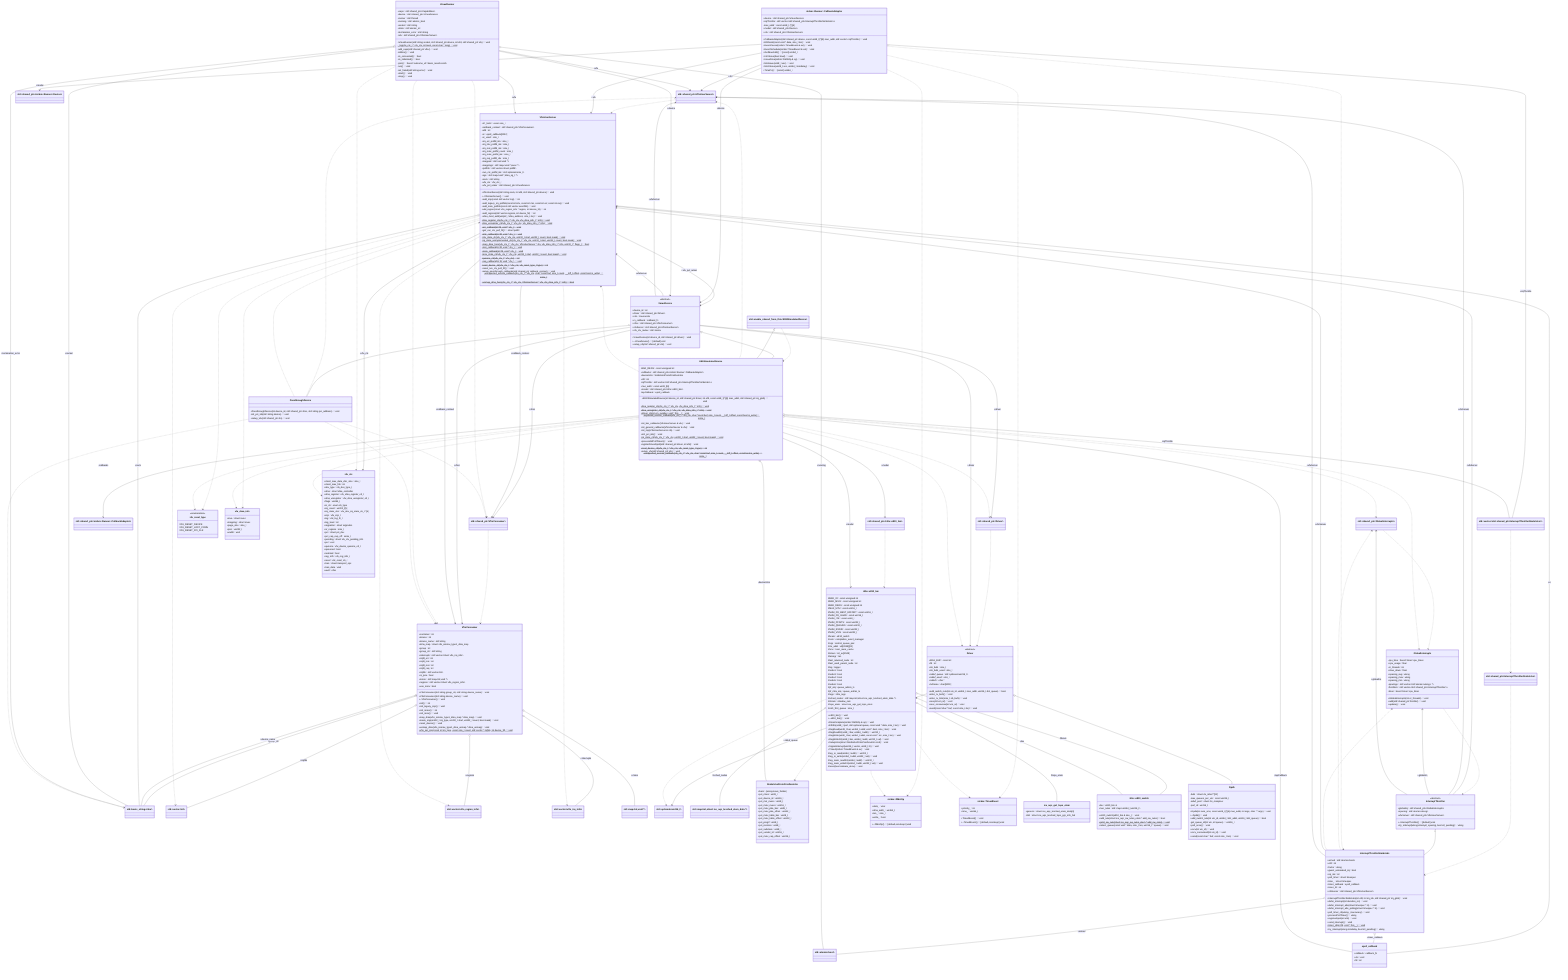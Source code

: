 classDiagram
    class C_0000159384585232022465["std::basic_string&lt;char&gt;"]
    class C_0000159384585232022465 {
    }
    class C_0001153561525776166210["std::vector&lt;int&gt;"]
    class C_0001153561525776166210 {
    }
    class C_0000817513665081818287["std::vector&lt;vfio_region_info&gt;"]
    class C_0000817513665081818287 {
    }
    class C_0001426916056678973706["std::vector&lt;vfio_irq_info&gt;"]
    class C_0001426916056678973706 {
    }
    class C_0000882888851728517853["std::map&lt;int,void *&gt;"]
    class C_0000882888851728517853 {
    }
    class C_0000537172775809735998["std::optional&lt;uint16_t&gt;"]
    class C_0000537172775809735998 {
    }
    class C_0001166363642678166101["std::shared_ptr&lt;VfioUserServer&gt;"]
    class C_0001166363642678166101 {
    }
    class C_0000502874287095223506["std::shared_ptr&lt;Driver&gt;"]
    class C_0000502874287095223506 {
    }
    class C_0001971126231936469896["std::shared_ptr&lt;VfioConsumer&gt;"]
    class C_0001971126231936469896 {
    }
    class C_0001598371225436193130["std::shared_ptr&lt;GlobalInterrupts&gt;"]
    class C_0001598371225436193130 {
    }
    class C_0000538562716212317677["std::atomic&lt;bool&gt;"]
    class C_0000538562716212317677 {
    }
    class C_0001648059833109594900["std::shared_ptr&lt;nicbm::Runner::CallbackAdaptor&gt;"]
    class C_0001648059833109594900 {
    }
    class C_0000687675254791031051["std::shared_ptr&lt;InterruptThrottlerSimbricks&gt;"]
    class C_0000687675254791031051 {
    }
    class C_0000465012928585661657["std::vector&lt;std::shared_ptr&lt;InterruptThrottlerSimbricks&gt;&gt;"]
    class C_0000465012928585661657 {
    }
    class C_0002116988694602162816["std::shared_ptr&lt;nicbm::Runner::Device&gt;"]
    class C_0002116988694602162816 {
    }
    class C_0000137788463817956023["std::map&lt;int,struct ice_aqc_txsched_elem_data *&gt;"]
    class C_0000137788463817956023 {
    }
    class C_0000839121551068282508["std::shared_ptr&lt;i40e::e810_bm&gt;"]
    class C_0000839121551068282508 {
    }
    class C_0001492703530391184707["std::enable_shared_from_this&lt;E810EmulatedDevice&gt;"]
    class C_0001492703530391184707 {
    }
    class C_0001892230395131685611["vfu_reset_type"]
    class C_0001892230395131685611 {
        <<enumeration>>
        VFU_RESET_DEVICE
        VFU_RESET_LOST_CONN
        VFU_RESET_PCI_FLR
    }
    class C_0000603863169292284121["vfu_dma_info"]
    class C_0000603863169292284121 {
        +iova : struct iovec
        +mapping : struct iovec
        +page_size : size_t
        +prot : uint32_t
        +vaddr : void *
    }
    class C_0000296937369614603999["SimbricksProtoPcieDevIntro"]
    class C_0000296937369614603999 {
        +bars : &lpar;anonymous_foobar&rpar;
        +pci_class : uint8_t
        +pci_device_id : uint16_t
        +pci_msi_nvecs : uint8_t
        +pci_msix_nvecs : uint16_t
        +pci_msix_pba_bar : uint8_t
        +pci_msix_pba_offset : uint32_t
        +pci_msix_table_bar : uint8_t
        +pci_msix_table_offset : uint32_t
        +pci_progif : uint8_t
        +pci_revision : uint8_t
        +pci_subclass : uint8_t
        +pci_vendor_id : uint16_t
        +psi_msix_cap_offset : uint16_t
    }
    class C_0000911527249059602515["epoll_callback"]
    class C_0000911527249059602515 {
        +callback : callback_fn
        +ctx : void *
        +fd : int
    }
    class C_0000718620442673026706["VfioConsumer"]
    class C_0000718620442673026706 {
        +VfioConsumer(std::string group_str, std::string device_name) : void
        +VfioConsumer(std::string device_name) : void
        +~VfioConsumer() : void
        +init() : int
        +init_legacy_irqs() : void
        +init_mmio() : int
        +init_msix() : void
        +map_dma(vfio_iommu_type1_dma_map * dma_map) : void
        +mask_irqs(uint32_t irq_type, uint32_t start, uint32_t count, bool mask) : void
        +reset_device() : void
        +unmap_dma(vfio_iommu_type1_dma_unmap * dma_unmap) : void
        +vfio_set_irqs(const int irq_type, const size_t count, std::vector<int> * irqfds, int device_fd) : void$
        +container : int
        +device : int
        +device_name : std::string
        +dma_map : struct vfio_iommu_type1_dma_map
        +group : int
        +group_str : std::string
        +interrupts : std::vector&lt;struct vfio_irq_info&gt;
        +irqfd_err : int
        +irqfd_intx : int
        +irqfd_msi : int
        +irqfd_req : int
        +irqfds : std::vector&lt;int&gt;
        +is_pcie : bool
        +mmio : std::map&lt;int,void *&gt;
        +regions : std::vector&lt;struct vfio_region_info&gt;
        +use_msix : bool
    }
    class C_0000837666778161234265["Driver"]
    class C_0000837666778161234265 {
        <<abstract>>
        +add_switch_rule(int vm_id, uint64_t mac_addr, uint16_t dst_queue) : bool
        +alloc_rx_bufs() : void
        +alloc_rx_lists(size_t nb_bufs) : void
        +recv(int vm_id) : void*
        +recv_consumed(int vm_id) : void*
        +send(const char * buf, const size_t len) : void*
        +MAX_BUF : const int
        +fd : int
        +nb_bufs : size_t
        +nb_bufs_used : size_t
        +rxBuf_queue : std::optional&lt;uint16_t&gt; *
        +rxBuf_used : size_t *
        +rxBufs : char **
        +txFrame : char[9000]
    }
    class C_0001852164528390828229["VmuxDevice"]
    class C_0001852164528390828229 {
        <<abstract>>
        +VmuxDevice(int device_id, std::shared_ptr<Driver> driver) : void
        +~VmuxDevice() : [default] void
        +setup_vfu(std::shared_ptr<VfioUserServer> vfu) : void*
        +device_id : int
        +driver : std::shared_ptr&lt;Driver&gt;
        +info : DeviceInfo
        +rx_callback : callback_fn
        +vfioc : std::shared_ptr&lt;VfioConsumer&gt;
        +vfuServer : std::shared_ptr&lt;VfioUserServer&gt;
        +vfu_ctx_mutex : std::mutex
    }
    class C_0001667427656144715961["VfioUserServer"]
    class C_0001667427656144715961 {
        +VfioUserServer(std::string sock, int efd, std::shared_ptr<VmuxDevice> device) : void
        +~VfioUserServer() : void
        +add_irqs(const std::vector<struct vfio_irq_info> irqs) : int
        +add_legacy_irq_pollfds(const int intx, const int msi, const int err, const int req) : void
        +add_msix_pollfds(const std::vector<int> eventfds) : void
        -add_region(struct vfio_region_info * region, int device_fd) : int
        +add_regions(std::vector<struct vfio_region_info> regions, int device_fd) : int
        +dma_local_addr(uintptr_t dma_address, size_t len) : void *
        -dma_register_cb(vfu_ctx_t * vfu_ctx, vfu_dma_info_t * info) : void$
        -dma_unregister_cb(vfu_ctx_t * vfu_ctx, vfu_dma_info_t * info) : void$
        +err_callback(int fd, void * vfu_) : void$
        +get_run_ctx_poll_fd() : struct pollfd *
        +intx_callback(int fd, void * vfu_) : void$
        -intx_state_cb(vfu_ctx_t * vfu_ctx, uint32_t start, uint32_t count, bool mask) : void$
        -irq_state_unimplemented_cb(vfu_ctx_t * vfu_ctx, uint32_t start, uint32_t count, bool mask) : void$
        +map_dma_here(vfu_ctx_t * vfu_ctx, VfioUserServer * vfu, vfu_dma_info_t * info, uint32_t * flags_) : bool$
        +msi_callback(int fd, void * vfu_) : void$
        +msix_callback(int fd, void * vfu_) : void$
        -msix_state_cb(vfu_ctx_t * vfu_ctx, uint32_t start, uint32_t count, bool mask) : void$
        -quiesce_cb(vfu_ctx_t * vfu_ctx) : int$
        +req_callback(int fd, void * vfu_) : void$
        -reset_device_cb(vfu_ctx_t * vfu_ctx, vfu_reset_type_t type) : int$
        +reset_run_ctx_poll_fd() : void
        +setup_passthrough_callbacks(std::shared_ptr<VfioConsumer> callback_context) : void
        -unexpected_access_callback(vfu_ctx_t * vfu_ctx, char *const buf, size_t count, __loff_t offset, const bool is_write) : ssize_t$
        +unmap_dma_here(vfu_ctx_t * vfu_ctx, VfioUserServer * vfu, vfu_dma_info_t * info) : bool$
        +IC_MAX : const size_t
        +callback_context : std::shared_ptr&lt;VfioConsumer&gt;
        +efd : int
        +ic : epoll_callback[2052]
        +ic_used : size_t
        +irq_err_pollfd_idx : size_t
        +irq_intx_pollfd_idx : size_t
        +irq_msi_pollfd_idx : size_t
        +irq_msix_pollfd_count : size_t
        +irq_msix_pollfd_idx : size_t
        +irq_req_pollfd_idx : size_t
        +mapped : std::set&lt;void *&gt;
        +mappings : std::map&lt;void *,iovec *&gt;
        +pollfds : std::vector&lt;struct pollfd&gt;
        +run_ctx_pollfd_idx : std::optional&lt;size_t&gt;
        +sgs : std::map&lt;void *,dma_sg_t *&gt;
        +sock : std::string
        +vfu_ctx : vfu_ctx_t *
        +vfu_pvt_anker : std::shared_ptr&lt;VmuxDevice&gt;
    }
    class C_0001021367579141565458["GlobalInterrupts"]
    class C_0001021367579141565458 {
        +GlobalInterrupts(int nr_threads) : void
        +add(std::shared_ptr<InterruptThrottler> throttler) : void
        +update() : void
        -cpu_time : boost::timer::cpu_times
        +cpu_usage : float
        -nr_threads : int
        +slow_down : float
        +spacing_avg : ulong
        +spacing_max : ulong
        +spacing_min : ulong
        -spacings : std::vector&lt;std::atomic&lt;ulong&gt; *&gt;
        -throttlers : std::vector&lt;std::shared_ptr&lt;InterruptThrottler&gt;&gt;
        -timer : boost::timer::cpu_timer
    }
    class C_0001772413391237938865["InterruptThrottler"]
    class C_0001772413391237938865 {
        <<abstract>>
        +~InterruptThrottler() : [default] void
        +try_interrupt(ulong interrupt_spacing, bool int_pending) : ulong*
        +globalIrq : std::shared_ptr&lt;GlobalInterrupts&gt;
        +spacing : std::atomic&lt;ulong&gt;
        +vfuServer : std::shared_ptr&lt;VfioUserServer&gt;
    }
    class C_0001353799884409950168["InterruptThrottlerSimbricks"]
    class C_0001353799884409950168 {
        +InterruptThrottlerSimbricks(int efd, int irq_idx, std::shared_ptr<GlobalInterrupts> irq_glob) : void
        +defer_interrupt(int duration_ns) : void
        +defer_interrupt_abs(struct timespec * ts) : void
        +defer_interrupt_abs_polling(struct timespec * ts) : void
        +poll_timer_cb(ulong _inaccuracy) : void
        +processPollTimer() : ulong
        +registerEpoll(int efd) : void
        +send_interrupt() : void
        +timer_cb(int fd, void * this__) : void$
        +try_interrupt(ulong mindelay, bool int_pending) : ulong
        +armed : std::atomic&lt;bool&gt;
        +efd : int
        +factor : ulong
        +guest_unmasked_irq : bool
        +irq_idx : int
        +poll_timer : struct timespec
        +time_ : struct timespec
        +timer_callback : epoll_callback
        +timer_fd : int
        +vfuServer : std::shared_ptr&lt;VfioUserServer&gt;
    }
    class C_0001878551739810376760["nicbm::DMAOp"]
    class C_0001878551739810376760 {
        +~DMAOp() : [default,constexpr] void
        +data_ : void *
        +dma_addr_ : uint64_t
        +len_ : size_t
        +write_ : bool
    }
    class C_0001920574941481658413["nicbm::TimedEvent"]
    class C_0001920574941481658413 {
        +TimedEvent() : void
        +~TimedEvent() : [default,constexpr] void
        +priority_ : int
        +time_ : uint64_t
    }
    class C_0002181626121696420323["nicbm::Runner::CallbackAdaptor"]
    class C_0002181626121696420323 {
        +CallbackAdaptor(std::shared_ptr<VmuxDevice> device, const uint8_t (*)[6] mac_addr, std::vector<std::shared_ptr<InterruptThrottlerSimbricks>> irqThrottle) : void
        +EthSend(const void * data, size_t len) : void
        +EventCancel(nicbm::TimedEvent & evt) : void
        +EventSchedule(nicbm::TimedEvent & evt) : void
        +GetMacAddr() : [const] uint64_t
        +IntXIssue(bool level) : void
        +IssueDma(nicbm::DMAOp & op) : void
        +MsiIssue(uint8_t vec) : void
        +MsiXIssue(uint8_t vec, uint64_t mindelay) : void
        +TimePs() : [const] uint64_t
        +device : std::shared_ptr&lt;VmuxDevice&gt;
        +irqThrottle : std::vector&lt;std::shared_ptr&lt;InterruptThrottlerSimbricks&gt;&gt;
        -mac_addr : const uint8_t &lpar;*&rpar;[6]
        +model : std::shared_ptr&lt;Device&gt;
        +vfu : std::shared_ptr&lt;VfioUserServer&gt;
    }
    class C_0002012808611615821688["ice_aqc_get_topo_elem"]
    class C_0002012808611615821688 {
        +generic : struct ice_aqc_txsched_elem_data[9]
        +hdr : struct ice_aqc_txsched_topo_grp_info_hdr
    }
    class C_0001686106494396747874["i40e::e810_switch"]
    class C_0001686106494396747874 {
        +e810_switch(e810_bm & dev_) : void
        +add_rule(struct ice_aqc_sw_rules_elem * add_sw_rules) : bool
        +print_sw_rule(struct ice_aqc_sw_rules_elem * add_sw_rules) : void$
        +select_queue(const void * data, size_t len, uint16_t * queue) : void
        -dev : e810_bm &
        -mac_rules : std::map&lt;uint64_t,uint16_t&gt;
    }
    class C_0000379814251055047434["i40e::e810_bm"]
    class C_0000379814251055047434 {
        +e810_bm() : void
        +~e810_bm() : void
        +DmaComplete(nicbm::DMAOp & op) : void
        +EthRx(uint8_t port, std::optional<uint16_t> queue, const void * data, size_t len) : void
        +RegRead(uint8_t bar, uint64_t addr, void * dest, size_t len) : void
        +RegRead32(uint8_t bar, uint64_t addr) : uint32_t
        +RegWrite(uint8_t bar, uint64_t addr, const void * src, size_t len) : void
        +RegWrite32(uint8_t bar, uint64_t addr, uint32_t val) : void
        +SetupIntro(struct SimbricksProtoPcieDevIntro & di) : void
        +SignalInterrupt(uint16_t vector, uint8_t itr) : void
        +Timed(nicbm::TimedEvent & ev) : void
        #reg_io_read(uint64_t addr) : uint32_t
        #reg_io_write(uint64_t addr, uint32_t val) : void
        #reg_mem_read32(uint64_t addr) : uint32_t
        #reg_mem_write32(uint64_t addr, uint32_t val) : void
        #reset(bool indicate_done) : void
        #BAR_IO : const unsigned int
        #BAR_MSIX : const unsigned int
        #BAR_REGS : const unsigned int
        #MAX_MTU : const uint16_t
        #NUM_FD_BEST_EFFORT : const uint16_t
        #NUM_FD_GUAR : const uint16_t
        #NUM_ITR : const uint8_t
        #NUM_PFINTS : const uint32_t
        #NUM_QUEUES : const uint32_t
        #NUM_RXDID : const uint32_t
        #NUM_VSIS : const uint32_t
        #bcam : e810_switch
        #cem : completion_event_manager
        #cqp : control_queue_pair
        #ctx_addr : u8[2048][22]
        #hmc : host_mem_cache
        #intevs : int_ev[2048]
        #lanmgr : lan
        #last_returned_node : int
        #last_used_parent_node : int
        #log : logger
        #node1 : bool
        #node3 : bool
        #node4 : bool
        #node5 : bool
        #node6 : bool
        #pf_atq : queue_admin_tx
        #pf_mbx_atq : queue_admin_tx
        #regs : i40e_regs
        #sched_nodes : std::map&lt;int,struct ice_aqc_txsched_elem_data *&gt;
        #shram : shadow_ram
        #topo_elem : struct ice_aqc_get_topo_elem
        #vsi0_first_queue : size_t
    }
    class C_0000791033687829459498["VmuxRunner"]
    class C_0000791033687829459498 {
        +VmuxRunner(std::string socket, std::shared_ptr<VmuxDevice> device, int efd, std::shared_ptr<VfioUserServer> vfu) : void
        -_log(vfu_ctx_t * vfu_ctx, int level, const char * msg) : void$
        -add_caps(std::shared_ptr<VfioConsumer> vfioc) : void
        -initilize() : void
        +is_connected() : bool
        +is_initialized() : bool
        +join() : boost::outcome_v2::basic_result&lt;void&gt;
        -run() : void
        -set_failed(std::string error) : void
        +start() : void
        +stop() : void
        +caps : std::shared_ptr&lt;Capabilities&gt;
        +device : std::shared_ptr&lt;VmuxDevice&gt;
        +runner : std::thread
        +running : std::atomic_bool
        +socket : std::string
        +state : std::atomic_int
        +termination_error : std::string
        +vfu : std::shared_ptr&lt;VfioUserServer&gt;
    }
    class C_0001904152156171249337["E810EmulatedDevice"]
    class C_0001904152156171249337 {
        +E810EmulatedDevice(int device_id, std::shared_ptr<Driver> driver, int efd, const uint8_t (*)[6] mac_addr, std::shared_ptr<GlobalInterrupts> irq_glob) : void
        -dma_register_cb(vfu_ctx_t * vfu_ctx, vfu_dma_info_t * info) : void$
        -dma_unregister_cb(vfu_ctx_t * vfu_ctx, vfu_dma_info_t * info) : void$
        +driver_cb(int vm_number, void * this__) : void$
        -expected_access_callback(vfu_ctx_t * vfu_ctx, char *const buf, size_t count, __loff_t offset, const bool is_write) : ssize_t$
        -init_bar_callbacks(VfioUserServer & vfu) : void
        -init_general_callbacks(VfioUserServer & vfu) : void
        -init_irqs(VfioUserServer & vfu) : void
        +init_pci_ids() : void
        -irq_state_cb(vfu_ctx_t * vfu_ctx, uint32_t start, uint32_t count, bool mask) : void$
        +processAllPollTimers() : void
        -registerDriverEpoll(std::shared_ptr<Driver> driver, int efd) : void
        -reset_device_cb(vfu_ctx_t * vfu_ctx, vfu_reset_type_t type) : int$
        +setup_vfu(std::shared_ptr<VfioUserServer> vfu) : void
        -unexpected_access_callback(vfu_ctx_t * vfu_ctx, char *const buf, size_t count, __loff_t offset, const bool is_write) : ssize_t$
        -BAR_REGS : const unsigned int
        -callbacks : std::shared_ptr&lt;nicbm::Runner::CallbackAdaptor&gt;
        -deviceIntro : SimbricksProtoPcieDevIntro
        -efd : int
        -irqThrottle : std::vector&lt;std::shared_ptr&lt;InterruptThrottlerSimbricks&gt;&gt;
        -mac_addr : const uint8_t[6]
        +model : std::shared_ptr&lt;i40e::e810_bm&gt;
        -tapCallback : epoll_callback
    }
    class C_0000671319619940290584["PassthroughDevice"]
    class C_0000671319619940290584 {
        +PassthroughDevice(int device_id, std::shared_ptr<VfioConsumer> vfioc, std::string pci_address) : void
        -init_pci_ids(std::string device) : void
        +setup_vfu(std::shared_ptr<VfioUserServer> vfu) : void
    }
    class C_0000551166128640177691["Dpdk"]
    class C_0000551166128640177691 {
        +Dpdk(int num_vms, const uint8_t (*)[6] mac_addr, int argc, char ** argv) : void
        +~Dpdk() : void
        +add_switch_rule(int vm_id, uint64_t dst_addr, uint16_t dst_queue) : bool
        -get_queue_id(int vm, int queue) : uint16_t
        +poll_once() : void
        +recv(int vm_id) : void
        +recv_consumed(int vm_id) : void
        +send(const char * buf, const size_t len) : void
        -bufs : struct rte_mbuf *[32]
        -max_queues_per_vm : const uint16_t
        -mbuf_pool : struct rte_mempool *
        -port_id : uint16_t
    }
    class C_0000101772139743444757["vfu_ctx"]
    class C_0000101772139743444757 {
        +client_max_data_xfer_size : size_t
        +client_max_fds : int
        +dev_type : vfu_dev_type_t
        +dma : struct dma_controller *
        +dma_register : vfu_dma_register_cb_t *
        +dma_unregister : vfu_dma_unregister_cb_t *
        +flags : uint64_t
        +in_cb : enum cb_type
        +irq_count : uint32_t[5]
        +irq_state_cbs : vfu_dev_irq_state_cb_t *[5]
        +irqs : vfu_irqs_t *
        +log : vfu_log_fn_t *
        +log_level : int
        +migration : struct migration *
        +nr_regions : size_t
        +pci : struct pci_dev
        +pci_cap_exp_off : ssize_t
        +pending : struct vfu_ctx_pending_info
        +pvt : void *
        +quiesce : vfu_device_quiesce_cb_t *
        +quiesced : bool
        +realized : bool
        +reg_info : vfu_reg_info_t *
        +reset : vfu_reset_cb_t *
        +tran : struct transport_ops *
        +tran_data : void *
        +uuid : char *
    }
    C_0001166363642678166101 ..> C_0001667427656144715961 : 
    C_0000502874287095223506 ..> C_0000837666778161234265 : 
    C_0001971126231936469896 ..> C_0000718620442673026706 : 
    C_0001598371225436193130 ..> C_0001021367579141565458 : 
    C_0000687675254791031051 ..> C_0001353799884409950168 : 
    C_0000465012928585661657 ..> C_0000687675254791031051 : 
    C_0000839121551068282508 ..> C_0000379814251055047434 : 
    C_0001492703530391184707 ..> C_0001904152156171249337 : 
    C_0000718620442673026706 o-- C_0000817513665081818287 : +regions
    C_0000718620442673026706 o-- C_0001426916056678973706 : +interrupts
    C_0000718620442673026706 o-- C_0001153561525776166210 : +irqfds
    C_0000718620442673026706 o-- C_0000882888851728517853 : +mmio
    C_0000718620442673026706 o-- C_0000159384585232022465 : +group_str
    C_0000718620442673026706 o-- C_0000159384585232022465 : +device_name
    C_0000837666778161234265 --> C_0000537172775809735998 : +rxBuf_queue
    C_0001852164528390828229 --> C_0000718620442673026706 : +vfioc
    C_0001852164528390828229 --> C_0001971126231936469896 : +vfioc
    C_0001852164528390828229 --> C_0001667427656144715961 : +vfuServer
    C_0001852164528390828229 --> C_0001166363642678166101 : +vfuServer
    C_0001852164528390828229 --> C_0000837666778161234265 : +driver
    C_0001852164528390828229 --> C_0000502874287095223506 : +driver
    C_0001667427656144715961 ..> C_0000817513665081818287 : 
    C_0001667427656144715961 ..> C_0001426916056678973706 : 
    C_0001667427656144715961 ..> C_0001153561525776166210 : 
    C_0001667427656144715961 ..> C_0000603863169292284121 : 
    C_0001667427656144715961 ..> C_0001892230395131685611 : 
    C_0001667427656144715961 --> C_0000101772139743444757 : +vfu_ctx
    C_0001667427656144715961 o-- C_0000159384585232022465 : +sock
    C_0001667427656144715961 --> C_0000718620442673026706 : +callback_context
    C_0001667427656144715961 --> C_0001971126231936469896 : +callback_context
    C_0001667427656144715961 --> C_0001852164528390828229 : +vfu_pvt_anker
    C_0001667427656144715961 o-- C_0000911527249059602515 : +ic
    C_0001021367579141565458 ..> C_0001772413391237938865 : 
    C_0001772413391237938865 --> C_0001667427656144715961 : +vfuServer
    C_0001772413391237938865 --> C_0001166363642678166101 : +vfuServer
    C_0001772413391237938865 --> C_0001021367579141565458 : +globalIrq
    C_0001772413391237938865 --> C_0001598371225436193130 : +globalIrq
    C_0001353799884409950168 ..> C_0001598371225436193130 : 
    C_0001353799884409950168 ..> C_0001021367579141565458 : 
    C_0001353799884409950168 o-- C_0000538562716212317677 : +armed
    C_0001353799884409950168 o-- C_0000911527249059602515 : +timer_callback
    C_0001353799884409950168 --> C_0001667427656144715961 : +vfuServer
    C_0001353799884409950168 --> C_0001166363642678166101 : +vfuServer
    C_0001772413391237938865 <|-- C_0001353799884409950168
    C_0002181626121696420323 ..> C_0001353799884409950168 : 
    C_0002181626121696420323 ..> C_0001878551739810376760 : 
    C_0002181626121696420323 ..> C_0001920574941481658413 : 
    C_0002181626121696420323 --> C_0001667427656144715961 : +vfu
    C_0002181626121696420323 --> C_0001166363642678166101 : +vfu
    C_0002181626121696420323 --> C_0002116988694602162816 : +model
    C_0002181626121696420323 --> C_0001852164528390828229 : +device
    C_0002181626121696420323 o-- C_0000465012928585661657 : +irqThrottle
    C_0001686106494396747874 --> C_0000379814251055047434 : -dev
    C_0000379814251055047434 ..> C_0000296937369614603999 : 
    C_0000379814251055047434 ..> C_0001878551739810376760 : 
    C_0000379814251055047434 ..> C_0000537172775809735998 : 
    C_0000379814251055047434 ..> C_0001920574941481658413 : 
    C_0000379814251055047434 o-- C_0001686106494396747874 : #bcam
    C_0000379814251055047434 o-- C_0000137788463817956023 : #sched_nodes
    C_0000379814251055047434 o-- C_0002012808611615821688 : #topo_elem
    C_0000791033687829459498 ..> C_0000101772139743444757 : 
    C_0000791033687829459498 ..> C_0001971126231936469896 : 
    C_0000791033687829459498 ..> C_0000718620442673026706 : 
    C_0000791033687829459498 --> C_0001667427656144715961 : +vfu
    C_0000791033687829459498 --> C_0001166363642678166101 : +vfu
    C_0000791033687829459498 --> C_0001852164528390828229 : +device
    C_0000791033687829459498 o-- C_0000538562716212317677 : +running
    C_0000791033687829459498 o-- C_0000159384585232022465 : +socket
    C_0000791033687829459498 o-- C_0000159384585232022465 : +termination_error
    C_0001904152156171249337 ..> C_0000502874287095223506 : 
    C_0001904152156171249337 ..> C_0000837666778161234265 : 
    C_0001904152156171249337 ..> C_0001598371225436193130 : 
    C_0001904152156171249337 ..> C_0001021367579141565458 : 
    C_0001904152156171249337 ..> C_0001166363642678166101 : 
    C_0001904152156171249337 ..> C_0001667427656144715961 : 
    C_0001904152156171249337 ..> C_0000101772139743444757 : 
    C_0001904152156171249337 ..> C_0001892230395131685611 : 
    C_0001904152156171249337 ..> C_0000603863169292284121 : 
    C_0001904152156171249337 --> C_0001648059833109594900 : -callbacks
    C_0001904152156171249337 o-- C_0000296937369614603999 : -deviceIntro
    C_0001904152156171249337 o-- C_0000911527249059602515 : -tapCallback
    C_0001904152156171249337 o-- C_0000465012928585661657 : -irqThrottle
    C_0001904152156171249337 --> C_0000379814251055047434 : +model
    C_0001904152156171249337 --> C_0000839121551068282508 : +model
    C_0001852164528390828229 <|-- C_0001904152156171249337
    C_0001492703530391184707 <|-- C_0001904152156171249337
    C_0000671319619940290584 ..> C_0001971126231936469896 : 
    C_0000671319619940290584 ..> C_0000718620442673026706 : 
    C_0000671319619940290584 ..> C_0000159384585232022465 : 
    C_0000671319619940290584 ..> C_0001166363642678166101 : 
    C_0000671319619940290584 ..> C_0001667427656144715961 : 
    C_0001852164528390828229 <|-- C_0000671319619940290584
    C_0000837666778161234265 <|-- C_0000551166128640177691

%% Generated with clang-uml, version 0.0.0-unknown
%% LLVM version clang version 17.0.6